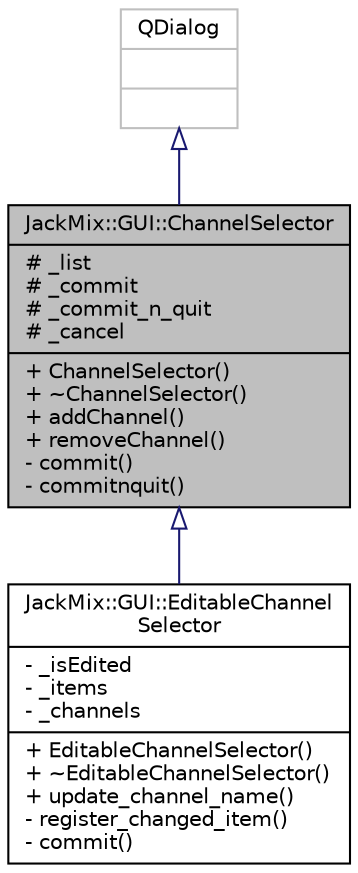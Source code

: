 digraph "JackMix::GUI::ChannelSelector"
{
 // LATEX_PDF_SIZE
  edge [fontname="Helvetica",fontsize="10",labelfontname="Helvetica",labelfontsize="10"];
  node [fontname="Helvetica",fontsize="10",shape=record];
  Node1 [label="{JackMix::GUI::ChannelSelector\n|# _list\l# _commit\l# _commit_n_quit\l# _cancel\l|+ ChannelSelector()\l+ ~ChannelSelector()\l+ addChannel()\l+ removeChannel()\l- commit()\l- commitnquit()\l}",height=0.2,width=0.4,color="black", fillcolor="grey75", style="filled", fontcolor="black",tooltip=" "];
  Node2 -> Node1 [dir="back",color="midnightblue",fontsize="10",style="solid",arrowtail="onormal",fontname="Helvetica"];
  Node2 [label="{QDialog\n||}",height=0.2,width=0.4,color="grey75", fillcolor="white", style="filled",tooltip=" "];
  Node1 -> Node3 [dir="back",color="midnightblue",fontsize="10",style="solid",arrowtail="onormal",fontname="Helvetica"];
  Node3 [label="{JackMix::GUI::EditableChannel\lSelector\n|- _isEdited\l- _items\l- _channels\l|+ EditableChannelSelector()\l+ ~EditableChannelSelector()\l+ update_channel_name()\l- register_changed_item()\l- commit()\l}",height=0.2,width=0.4,color="black", fillcolor="white", style="filled",URL="$class_jack_mix_1_1_g_u_i_1_1_editable_channel_selector.html",tooltip=" "];
}
